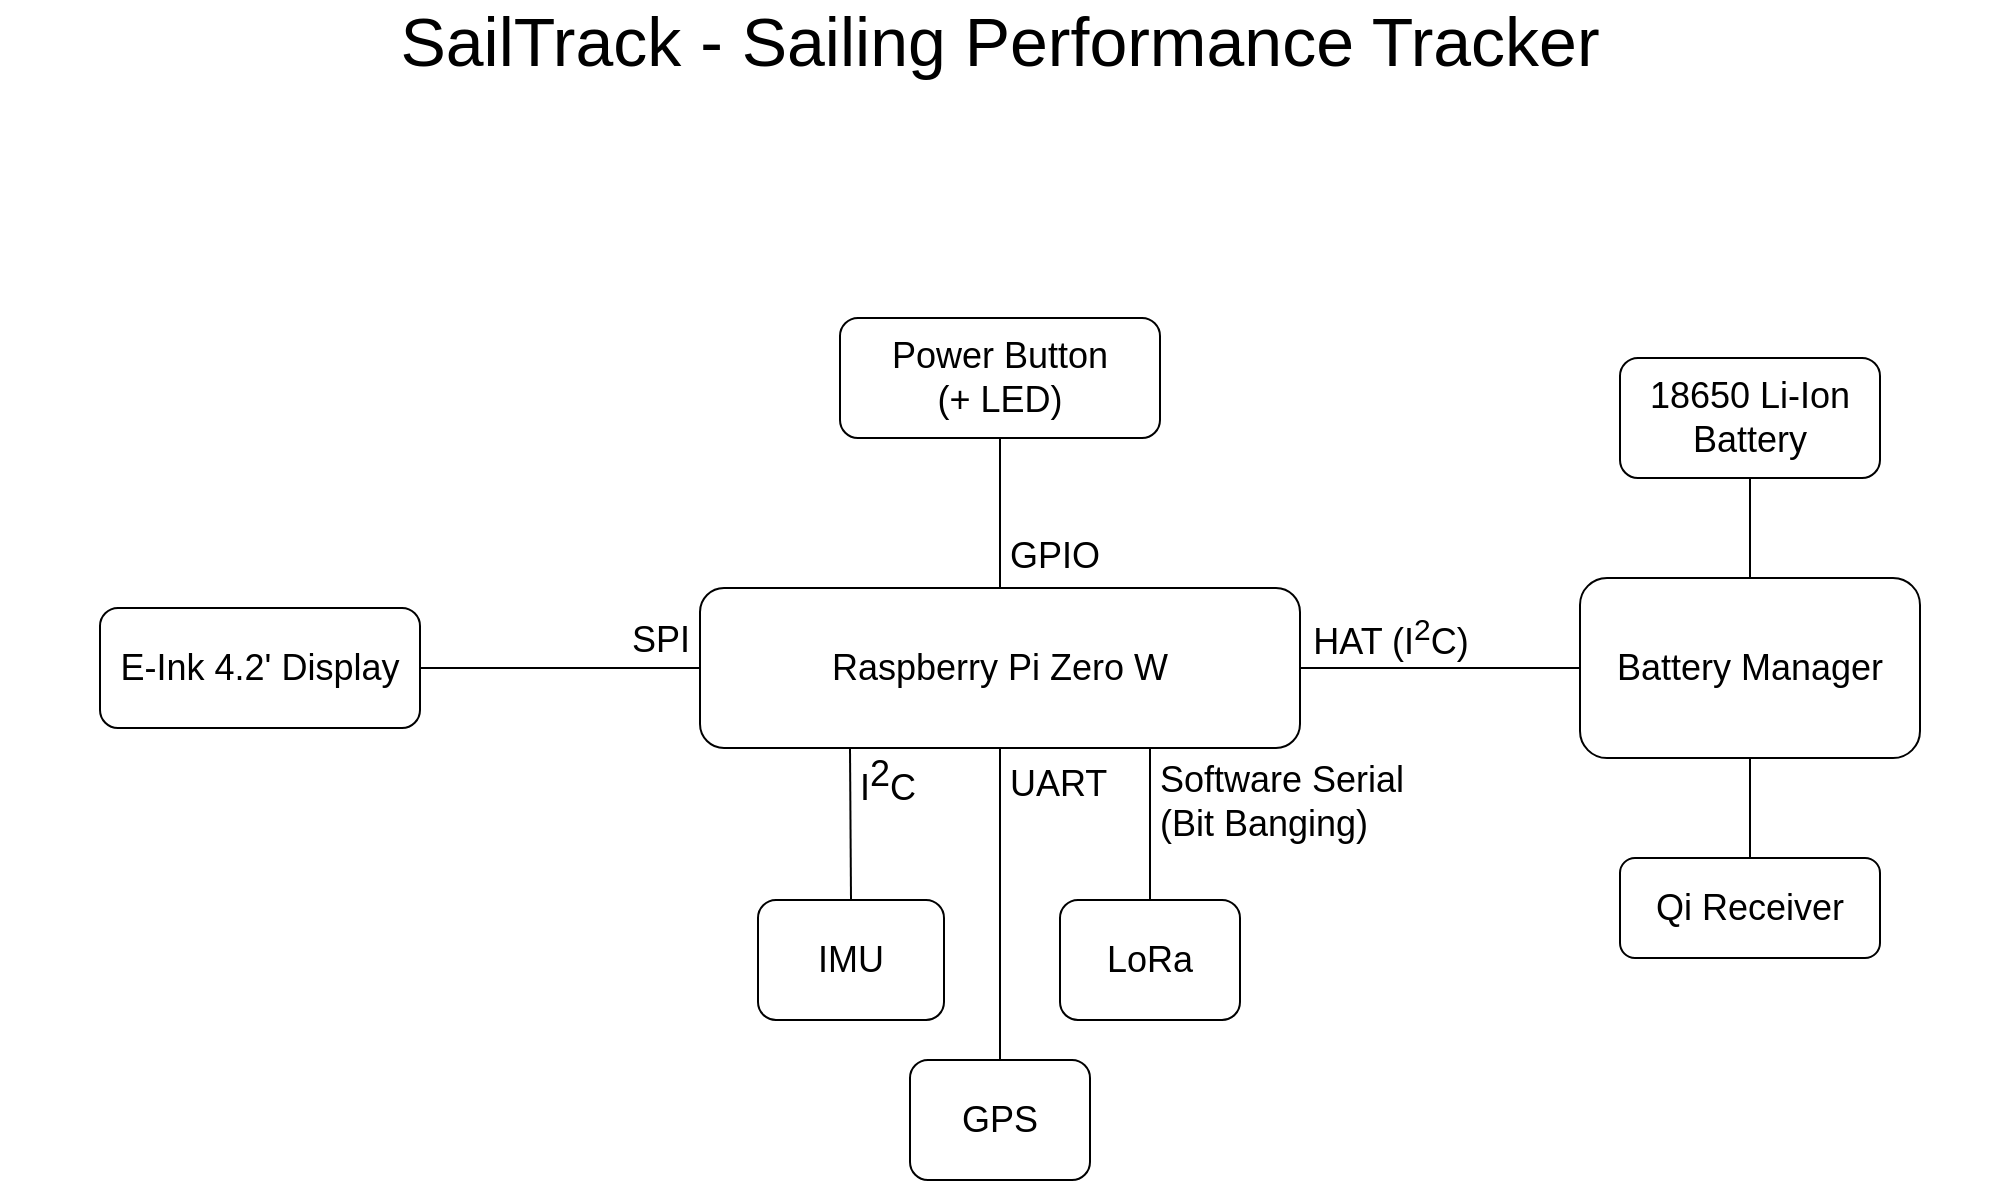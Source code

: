 <mxfile version="13.7.6" type="github" pages="2">
  <diagram id="V4FTzWyZD4six6puE1jL" name="Block Scheme">
    <mxGraphModel dx="1186" dy="741" grid="1" gridSize="10" guides="1" tooltips="1" connect="1" arrows="1" fold="1" page="1" pageScale="1" pageWidth="1169" pageHeight="827" math="0" shadow="0">
      <root>
        <mxCell id="0" />
        <mxCell id="1" parent="0" />
        <mxCell id="_kuUMLCEP43ewe5qfL54-1" value="SailTrack - Sailing Performance Tracker" style="text;html=1;strokeColor=none;fillColor=none;align=center;verticalAlign=middle;whiteSpace=wrap;rounded=0;fontFamily=Helvetica;FType=g;fontStyle=0;fontSize=34;labelBorderColor=none;" parent="1" vertex="1">
          <mxGeometry x="80" y="40" width="1000" height="40" as="geometry" />
        </mxCell>
        <mxCell id="m0Zs0m2nP7xKabFZ2qHC-5" style="edgeStyle=orthogonalEdgeStyle;rounded=0;orthogonalLoop=1;jettySize=auto;html=1;exitX=1;exitY=0.5;exitDx=0;exitDy=0;entryX=0;entryY=0.5;entryDx=0;entryDy=0;endArrow=none;endFill=0;" parent="1" source="_kuUMLCEP43ewe5qfL54-2" target="m0Zs0m2nP7xKabFZ2qHC-1" edge="1">
          <mxGeometry relative="1" as="geometry" />
        </mxCell>
        <mxCell id="m0Zs0m2nP7xKabFZ2qHC-9" value="HAT (I&lt;sup&gt;2&lt;/sup&gt;C)" style="edgeLabel;html=1;align=center;verticalAlign=middle;resizable=0;points=[];fontSize=18;" parent="m0Zs0m2nP7xKabFZ2qHC-5" vertex="1" connectable="0">
          <mxGeometry x="-0.472" y="2" relative="1" as="geometry">
            <mxPoint x="7.53" y="-13" as="offset" />
          </mxGeometry>
        </mxCell>
        <mxCell id="_kuUMLCEP43ewe5qfL54-2" value="&lt;font style=&quot;font-size: 18px&quot;&gt;Raspberry Pi Zero W&lt;/font&gt;" style="rounded=1;whiteSpace=wrap;html=1;fontFamily=Helvetica;fontSize=18;align=center;" parent="1" vertex="1">
          <mxGeometry x="430" y="333" width="300" height="80" as="geometry" />
        </mxCell>
        <mxCell id="m0Zs0m2nP7xKabFZ2qHC-3" style="edgeStyle=orthogonalEdgeStyle;rounded=0;orthogonalLoop=1;jettySize=auto;html=1;exitX=0.5;exitY=1;exitDx=0;exitDy=0;entryX=0.5;entryY=0;entryDx=0;entryDy=0;endArrow=none;endFill=0;" parent="1" source="_kuUMLCEP43ewe5qfL54-5" target="m0Zs0m2nP7xKabFZ2qHC-1" edge="1">
          <mxGeometry relative="1" as="geometry" />
        </mxCell>
        <mxCell id="_kuUMLCEP43ewe5qfL54-5" value="&lt;font style=&quot;font-size: 18px&quot;&gt;18650 Li-Ion Battery&lt;/font&gt;" style="rounded=1;whiteSpace=wrap;html=1;fontFamily=Helvetica;fontSize=18;align=center;" parent="1" vertex="1">
          <mxGeometry x="890" y="218" width="130" height="60" as="geometry" />
        </mxCell>
        <mxCell id="_kuUMLCEP43ewe5qfL54-11" value="&lt;font style=&quot;font-size: 18px&quot;&gt;Qi Receiver&lt;/font&gt;" style="rounded=1;whiteSpace=wrap;html=1;fontFamily=Helvetica;fontSize=18;align=center;" parent="1" vertex="1">
          <mxGeometry x="890" y="468" width="130" height="50" as="geometry" />
        </mxCell>
        <mxCell id="_kuUMLCEP43ewe5qfL54-16" style="edgeStyle=orthogonalEdgeStyle;rounded=0;orthogonalLoop=1;jettySize=auto;html=1;exitX=0.5;exitY=1;exitDx=0;exitDy=0;endArrow=none;endFill=0;fontFamily=Helvetica;fontSize=18;" parent="1" source="_kuUMLCEP43ewe5qfL54-5" target="_kuUMLCEP43ewe5qfL54-5" edge="1">
          <mxGeometry relative="1" as="geometry" />
        </mxCell>
        <mxCell id="_kuUMLCEP43ewe5qfL54-26" style="edgeStyle=orthogonalEdgeStyle;rounded=0;orthogonalLoop=1;jettySize=auto;html=1;exitX=0.5;exitY=0;exitDx=0;exitDy=0;entryX=0.75;entryY=1;entryDx=0;entryDy=0;endArrow=none;endFill=0;fontFamily=Helvetica;fontSize=18;" parent="1" source="_kuUMLCEP43ewe5qfL54-25" target="_kuUMLCEP43ewe5qfL54-2" edge="1">
          <mxGeometry relative="1" as="geometry" />
        </mxCell>
        <mxCell id="_kuUMLCEP43ewe5qfL54-27" value="Software Serial&lt;br&gt;(Bit Banging)" style="edgeLabel;html=1;align=left;verticalAlign=middle;resizable=0;points=[];fontSize=18;fontFamily=Helvetica;" parent="_kuUMLCEP43ewe5qfL54-26" vertex="1" connectable="0">
          <mxGeometry x="0.231" y="-1" relative="1" as="geometry">
            <mxPoint x="2" y="-2" as="offset" />
          </mxGeometry>
        </mxCell>
        <mxCell id="_kuUMLCEP43ewe5qfL54-25" value="&lt;font style=&quot;font-size: 18px&quot;&gt;LoRa&lt;/font&gt;" style="rounded=1;whiteSpace=wrap;html=1;fontFamily=Helvetica;fontSize=18;align=center;" parent="1" vertex="1">
          <mxGeometry x="610" y="489" width="90" height="60" as="geometry" />
        </mxCell>
        <mxCell id="_kuUMLCEP43ewe5qfL54-29" style="edgeStyle=orthogonalEdgeStyle;rounded=0;orthogonalLoop=1;jettySize=auto;html=1;exitX=0.5;exitY=0;exitDx=0;exitDy=0;entryX=0.5;entryY=1;entryDx=0;entryDy=0;endArrow=none;endFill=0;fontFamily=Helvetica;fontSize=18;" parent="1" source="_kuUMLCEP43ewe5qfL54-28" target="_kuUMLCEP43ewe5qfL54-2" edge="1">
          <mxGeometry relative="1" as="geometry" />
        </mxCell>
        <mxCell id="_kuUMLCEP43ewe5qfL54-30" value="UART" style="edgeLabel;html=1;align=left;verticalAlign=middle;resizable=0;points=[];fontSize=18;fontFamily=Helvetica;" parent="_kuUMLCEP43ewe5qfL54-29" vertex="1" connectable="0">
          <mxGeometry x="0.69" y="2" relative="1" as="geometry">
            <mxPoint x="5" y="-6" as="offset" />
          </mxGeometry>
        </mxCell>
        <mxCell id="_kuUMLCEP43ewe5qfL54-28" value="&lt;font style=&quot;font-size: 18px&quot;&gt;GPS&lt;/font&gt;" style="rounded=1;whiteSpace=wrap;html=1;fontFamily=Helvetica;fontSize=18;align=center;" parent="1" vertex="1">
          <mxGeometry x="535" y="569" width="90" height="60" as="geometry" />
        </mxCell>
        <mxCell id="_kuUMLCEP43ewe5qfL54-33" style="edgeStyle=orthogonalEdgeStyle;rounded=0;orthogonalLoop=1;jettySize=auto;html=1;exitX=1;exitY=0.5;exitDx=0;exitDy=0;endArrow=none;endFill=0;fontFamily=Helvetica;fontSize=18;entryX=0;entryY=0.5;entryDx=0;entryDy=0;" parent="1" source="_kuUMLCEP43ewe5qfL54-31" target="_kuUMLCEP43ewe5qfL54-2" edge="1">
          <mxGeometry relative="1" as="geometry">
            <mxPoint x="390" y="409" as="targetPoint" />
          </mxGeometry>
        </mxCell>
        <mxCell id="_kuUMLCEP43ewe5qfL54-35" value="SPI" style="edgeLabel;html=1;align=center;verticalAlign=middle;resizable=0;points=[];fontSize=18;fontFamily=Helvetica;" parent="_kuUMLCEP43ewe5qfL54-33" vertex="1" connectable="0">
          <mxGeometry x="-0.231" y="-2" relative="1" as="geometry">
            <mxPoint x="66" y="-16" as="offset" />
          </mxGeometry>
        </mxCell>
        <mxCell id="_kuUMLCEP43ewe5qfL54-31" value="&lt;font style=&quot;font-size: 18px&quot;&gt;E-Ink 4.2&#39; Display&lt;br&gt;&lt;/font&gt;" style="rounded=1;whiteSpace=wrap;html=1;fontFamily=Helvetica;fontSize=18;align=center;" parent="1" vertex="1">
          <mxGeometry x="130" y="343" width="160" height="60" as="geometry" />
        </mxCell>
        <mxCell id="RB5By_EOV244bR9bT9yz-2" style="edgeStyle=orthogonalEdgeStyle;rounded=0;orthogonalLoop=1;jettySize=auto;html=1;exitX=0.5;exitY=0;exitDx=0;exitDy=0;entryX=0.25;entryY=1;entryDx=0;entryDy=0;endArrow=none;endFill=0;" parent="1" source="_kuUMLCEP43ewe5qfL54-36" target="_kuUMLCEP43ewe5qfL54-2" edge="1">
          <mxGeometry relative="1" as="geometry">
            <Array as="points">
              <mxPoint x="505" y="489" />
            </Array>
          </mxGeometry>
        </mxCell>
        <mxCell id="RB5By_EOV244bR9bT9yz-4" value="&lt;font style=&quot;font-size: 18px;&quot;&gt;I&lt;sup style=&quot;font-size: 18px;&quot;&gt;2&lt;/sup&gt;C&lt;/font&gt;" style="edgeLabel;html=1;align=left;verticalAlign=middle;resizable=0;points=[];fontSize=18;" parent="RB5By_EOV244bR9bT9yz-2" vertex="1" connectable="0">
          <mxGeometry x="0.132" y="3" relative="1" as="geometry">
            <mxPoint x="6.28" y="-16.02" as="offset" />
          </mxGeometry>
        </mxCell>
        <mxCell id="_kuUMLCEP43ewe5qfL54-36" value="&lt;font style=&quot;font-size: 18px&quot;&gt;IMU&lt;/font&gt;" style="rounded=1;whiteSpace=wrap;html=1;fontFamily=Helvetica;fontSize=18;align=center;" parent="1" vertex="1">
          <mxGeometry x="459" y="489" width="93" height="60" as="geometry" />
        </mxCell>
        <mxCell id="m0Zs0m2nP7xKabFZ2qHC-7" style="edgeStyle=orthogonalEdgeStyle;rounded=0;orthogonalLoop=1;jettySize=auto;html=1;exitX=0.5;exitY=1;exitDx=0;exitDy=0;entryX=0.5;entryY=0;entryDx=0;entryDy=0;endArrow=none;endFill=0;" parent="1" source="_kuUMLCEP43ewe5qfL54-45" target="_kuUMLCEP43ewe5qfL54-2" edge="1">
          <mxGeometry relative="1" as="geometry" />
        </mxCell>
        <mxCell id="m0Zs0m2nP7xKabFZ2qHC-8" value="GPIO" style="edgeLabel;html=1;align=left;verticalAlign=middle;resizable=0;points=[];fontSize=18;" parent="m0Zs0m2nP7xKabFZ2qHC-7" vertex="1" connectable="0">
          <mxGeometry x="-0.539" y="-2" relative="1" as="geometry">
            <mxPoint x="5" y="41.35" as="offset" />
          </mxGeometry>
        </mxCell>
        <mxCell id="_kuUMLCEP43ewe5qfL54-45" value="&lt;font style=&quot;font-size: 18px&quot;&gt;Power Button&lt;br&gt;(+ LED)&lt;/font&gt;" style="rounded=1;whiteSpace=wrap;html=1;fontFamily=Helvetica;fontSize=18;align=center;" parent="1" vertex="1">
          <mxGeometry x="500" y="198" width="160" height="60" as="geometry" />
        </mxCell>
        <mxCell id="m0Zs0m2nP7xKabFZ2qHC-6" style="edgeStyle=orthogonalEdgeStyle;rounded=0;orthogonalLoop=1;jettySize=auto;html=1;exitX=0.5;exitY=1;exitDx=0;exitDy=0;entryX=0.5;entryY=0;entryDx=0;entryDy=0;endArrow=none;endFill=0;" parent="1" source="m0Zs0m2nP7xKabFZ2qHC-1" target="_kuUMLCEP43ewe5qfL54-11" edge="1">
          <mxGeometry relative="1" as="geometry" />
        </mxCell>
        <mxCell id="m0Zs0m2nP7xKabFZ2qHC-1" value="&lt;font style=&quot;font-size: 18px&quot;&gt;Battery Manager&lt;br&gt;&lt;/font&gt;" style="rounded=1;whiteSpace=wrap;html=1;fontFamily=Helvetica;fontSize=18;align=center;" parent="1" vertex="1">
          <mxGeometry x="870" y="328" width="170" height="90" as="geometry" />
        </mxCell>
      </root>
    </mxGraphModel>
  </diagram>
  <diagram id="g20sDvktE_r00n4ZqlQJ" name="BOM">
    <mxGraphModel dx="1186" dy="741" grid="1" gridSize="10" guides="1" tooltips="1" connect="1" arrows="1" fold="1" page="1" pageScale="1" pageWidth="1169" pageHeight="827" math="0" shadow="0">
      <root>
        <mxCell id="J0wIaJuEciS36xcbJnE0-0" />
        <mxCell id="J0wIaJuEciS36xcbJnE0-1" parent="J0wIaJuEciS36xcbJnE0-0" />
        <mxCell id="zVRxYPOZLo6mRkJVQPG_-0" value="Bill Of Materials" style="text;html=1;strokeColor=none;fillColor=none;align=left;verticalAlign=middle;whiteSpace=wrap;rounded=0;fontFamily=Helvetica;FType=g;fontStyle=0;fontSize=34;labelBorderColor=none;" parent="J0wIaJuEciS36xcbJnE0-1" vertex="1">
          <mxGeometry x="80" y="40" width="1000" height="40" as="geometry" />
        </mxCell>
        <mxCell id="swTAbGG_jr6sJvMOWJmU-0" value="" style="shape=table;html=1;whiteSpace=wrap;startSize=0;container=1;collapsible=0;childLayout=tableLayout;align=left;" vertex="1" parent="J0wIaJuEciS36xcbJnE0-1">
          <mxGeometry x="80" y="90" width="400" height="300" as="geometry" />
        </mxCell>
        <mxCell id="swTAbGG_jr6sJvMOWJmU-1" value="" style="shape=partialRectangle;html=1;whiteSpace=wrap;collapsible=0;dropTarget=0;pointerEvents=0;fillColor=none;top=0;left=0;bottom=0;right=0;points=[[0,0.5],[1,0.5]];portConstraint=eastwest;" vertex="1" parent="swTAbGG_jr6sJvMOWJmU-0">
          <mxGeometry width="400" height="30" as="geometry" />
        </mxCell>
        <mxCell id="swTAbGG_jr6sJvMOWJmU-13" value="Item" style="shape=partialRectangle;html=1;whiteSpace=wrap;connectable=0;fillColor=none;top=0;left=0;bottom=0;right=0;overflow=hidden;align=left;fontStyle=0;fontSize=14;labelBackgroundColor=#ffffff;verticalAlign=middle;spacingLeft=8;" vertex="1" parent="swTAbGG_jr6sJvMOWJmU-1">
          <mxGeometry width="200" height="30" as="geometry" />
        </mxCell>
        <mxCell id="stU41vpISu0B3aDedvye-0" value="Link" style="shape=partialRectangle;html=1;whiteSpace=wrap;connectable=0;fillColor=none;top=0;left=0;bottom=0;right=0;overflow=hidden;align=left;fontStyle=0;fontSize=14;labelBackgroundColor=#ffffff;verticalAlign=middle;spacingLeft=8;" vertex="1" parent="swTAbGG_jr6sJvMOWJmU-1">
          <mxGeometry x="200" width="200" height="30" as="geometry" />
        </mxCell>
        <mxCell id="f6GGmmSEp0erdpaBIMSD-3" style="shape=partialRectangle;html=1;whiteSpace=wrap;collapsible=0;dropTarget=0;pointerEvents=0;fillColor=none;top=0;left=0;bottom=0;right=0;points=[[0,0.5],[1,0.5]];portConstraint=eastwest;" vertex="1" parent="swTAbGG_jr6sJvMOWJmU-0">
          <mxGeometry y="30" width="400" height="30" as="geometry" />
        </mxCell>
        <mxCell id="f6GGmmSEp0erdpaBIMSD-4" value="Raspberry Pi Zero W" style="shape=partialRectangle;html=1;whiteSpace=wrap;connectable=0;fillColor=none;top=0;left=0;bottom=0;right=0;overflow=hidden;align=left;fontStyle=0;fontSize=14;labelBackgroundColor=#ffffff;verticalAlign=middle;spacingLeft=8;" vertex="1" parent="f6GGmmSEp0erdpaBIMSD-3">
          <mxGeometry width="200" height="30" as="geometry" />
        </mxCell>
        <mxCell id="f6GGmmSEp0erdpaBIMSD-5" value="&lt;a href=&quot;https://www.amazon.it/Raspberry-Pi%C2%AE-Zero-WH-512/dp/B07C7FHJDX/ref=sr_1_7?__mk_it_IT=%C3%85M%C3%85%C5%BD%C3%95%C3%91&amp;amp;dchild=1&amp;amp;keywords=raspberry+pi+zero+w&amp;amp;qid=1601373645&amp;amp;quartzVehicle=3443-1379&amp;amp;replacementKeywords=raspberry+pi+w&amp;amp;sr=8-7&quot;&gt;Amazon&lt;/a&gt;" style="shape=partialRectangle;html=1;whiteSpace=wrap;connectable=0;fillColor=none;top=0;left=0;bottom=0;right=0;overflow=hidden;align=left;fontStyle=0;fontSize=14;labelBackgroundColor=#ffffff;verticalAlign=middle;spacingLeft=8;" vertex="1" parent="f6GGmmSEp0erdpaBIMSD-3">
          <mxGeometry x="200" width="200" height="30" as="geometry" />
        </mxCell>
        <mxCell id="swTAbGG_jr6sJvMOWJmU-5" value="" style="shape=partialRectangle;html=1;whiteSpace=wrap;collapsible=0;dropTarget=0;pointerEvents=0;fillColor=none;top=0;left=0;bottom=0;right=0;points=[[0,0.5],[1,0.5]];portConstraint=eastwest;" vertex="1" parent="swTAbGG_jr6sJvMOWJmU-0">
          <mxGeometry y="60" width="400" height="30" as="geometry" />
        </mxCell>
        <mxCell id="swTAbGG_jr6sJvMOWJmU-14" value="E-Ink 4.2&#39; Display" style="shape=partialRectangle;html=1;whiteSpace=wrap;connectable=0;fillColor=none;top=0;left=0;bottom=0;right=0;overflow=hidden;fontSize=14;align=left;verticalAlign=middle;spacingLeft=8;" vertex="1" parent="swTAbGG_jr6sJvMOWJmU-5">
          <mxGeometry width="200" height="30" as="geometry" />
        </mxCell>
        <mxCell id="stU41vpISu0B3aDedvye-1" value="&lt;a href=&quot;https://www.amazon.it/Waveshare-Resolution-Electronic-Interface-Raspberry/dp/B0751J99PS/ref=sr_1_3_sspa?__mk_it_IT=%C3%85M%C3%85%C5%BD%C3%95%C3%91&amp;amp;dchild=1&amp;amp;keywords=e+ink+display&amp;amp;qid=1601373360&amp;amp;sr=8-3-spons&amp;amp;psc=1&amp;amp;smid=A9VM8DGMD224G&amp;amp;spLa=ZW5jcnlwdGVkUXVhbGlmaWVyPUEzMVZVNllZNTFOWVZEJmVuY3J5cHRlZElkPUEwOTc4NTUzSzc1VjM2QkhZWEFUJmVuY3J5cHRlZEFkSWQ9QTA1MTU0NzEzM1BITUxRMFNKRDQ1JndpZGdldE5hbWU9c3BfYXRmJmFjdGlvbj1jbGlja1JlZGlyZWN0JmRvTm90TG9nQ2xpY2s9dHJ1ZQ==&quot;&gt;Amazon&lt;/a&gt;" style="shape=partialRectangle;html=1;whiteSpace=wrap;connectable=0;fillColor=none;top=0;left=0;bottom=0;right=0;overflow=hidden;fontSize=14;align=left;verticalAlign=middle;spacingLeft=8;" vertex="1" parent="swTAbGG_jr6sJvMOWJmU-5">
          <mxGeometry x="200" width="200" height="30" as="geometry" />
        </mxCell>
        <mxCell id="swTAbGG_jr6sJvMOWJmU-9" value="" style="shape=partialRectangle;html=1;whiteSpace=wrap;collapsible=0;dropTarget=0;pointerEvents=0;fillColor=none;top=0;left=0;bottom=0;right=0;points=[[0,0.5],[1,0.5]];portConstraint=eastwest;" vertex="1" parent="swTAbGG_jr6sJvMOWJmU-0">
          <mxGeometry y="90" width="400" height="30" as="geometry" />
        </mxCell>
        <mxCell id="swTAbGG_jr6sJvMOWJmU-15" value="Power Button (+ LED)" style="shape=partialRectangle;html=1;whiteSpace=wrap;connectable=0;fillColor=none;top=0;left=0;bottom=0;right=0;overflow=hidden;fontSize=14;align=left;verticalAlign=middle;spacingLeft=8;" vertex="1" parent="swTAbGG_jr6sJvMOWJmU-9">
          <mxGeometry width="200" height="30" as="geometry" />
        </mxCell>
        <mxCell id="stU41vpISu0B3aDedvye-2" value="&lt;a href=&quot;https://www.amazon.it/Larcele-Impermeabile-Momentaneo-Automatico-JSANKG-02/dp/B075ZRDMTX/ref=sr_1_16?__mk_it_IT=%C3%85M%C3%85%C5%BD%C3%95%C3%91&amp;amp;dchild=1&amp;amp;keywords=pulsante+impermeabile&amp;amp;qid=1601373789&amp;amp;sr=8-16&quot;&gt;Amazon&lt;/a&gt;" style="shape=partialRectangle;html=1;whiteSpace=wrap;connectable=0;fillColor=none;top=0;left=0;bottom=0;right=0;overflow=hidden;fontSize=14;align=left;verticalAlign=middle;spacingLeft=8;" vertex="1" parent="swTAbGG_jr6sJvMOWJmU-9">
          <mxGeometry x="200" width="200" height="30" as="geometry" />
        </mxCell>
        <mxCell id="n21u5j1O_73HzfMrI5Ei-0" style="shape=partialRectangle;html=1;whiteSpace=wrap;collapsible=0;dropTarget=0;pointerEvents=0;fillColor=none;top=0;left=0;bottom=0;right=0;points=[[0,0.5],[1,0.5]];portConstraint=eastwest;" vertex="1" parent="swTAbGG_jr6sJvMOWJmU-0">
          <mxGeometry y="120" width="400" height="30" as="geometry" />
        </mxCell>
        <mxCell id="n21u5j1O_73HzfMrI5Ei-1" value="18650 Li-Ion Battery" style="shape=partialRectangle;html=1;whiteSpace=wrap;connectable=0;fillColor=none;top=0;left=0;bottom=0;right=0;overflow=hidden;fontSize=14;align=left;verticalAlign=middle;spacingLeft=8;" vertex="1" parent="n21u5j1O_73HzfMrI5Ei-0">
          <mxGeometry width="200" height="30" as="geometry" />
        </mxCell>
        <mxCell id="n21u5j1O_73HzfMrI5Ei-2" value="&lt;a href=&quot;https://it.banggood.com/2PCS-MECO-3_7v-4000mAh-Protected-Rechargeable-18650-Li-ion-Battery-p-992718.html?rmmds=search&amp;amp;cur_warehouse=CN&quot;&gt;Banggood&lt;/a&gt;" style="shape=partialRectangle;html=1;whiteSpace=wrap;connectable=0;fillColor=none;top=0;left=0;bottom=0;right=0;overflow=hidden;fontSize=14;align=left;verticalAlign=middle;spacingLeft=8;" vertex="1" parent="n21u5j1O_73HzfMrI5Ei-0">
          <mxGeometry x="200" width="200" height="30" as="geometry" />
        </mxCell>
        <mxCell id="n21u5j1O_73HzfMrI5Ei-3" style="shape=partialRectangle;html=1;whiteSpace=wrap;collapsible=0;dropTarget=0;pointerEvents=0;fillColor=none;top=0;left=0;bottom=0;right=0;points=[[0,0.5],[1,0.5]];portConstraint=eastwest;" vertex="1" parent="swTAbGG_jr6sJvMOWJmU-0">
          <mxGeometry y="150" width="400" height="30" as="geometry" />
        </mxCell>
        <mxCell id="n21u5j1O_73HzfMrI5Ei-4" value="Battery Manager" style="shape=partialRectangle;html=1;whiteSpace=wrap;connectable=0;fillColor=none;top=0;left=0;bottom=0;right=0;overflow=hidden;fontSize=14;align=left;verticalAlign=middle;spacingLeft=8;" vertex="1" parent="n21u5j1O_73HzfMrI5Ei-3">
          <mxGeometry width="200" height="30" as="geometry" />
        </mxCell>
        <mxCell id="n21u5j1O_73HzfMrI5Ei-5" value="&lt;a href=&quot;https://www.sparkfun.com/products/13777&quot;&gt;Sparkfun&lt;/a&gt;" style="shape=partialRectangle;html=1;whiteSpace=wrap;connectable=0;fillColor=none;top=0;left=0;bottom=0;right=0;overflow=hidden;fontSize=14;align=left;verticalAlign=middle;spacingLeft=8;" vertex="1" parent="n21u5j1O_73HzfMrI5Ei-3">
          <mxGeometry x="200" width="200" height="30" as="geometry" />
        </mxCell>
        <mxCell id="BB5ZOmtGHmF22ndBnYlm-0" style="shape=partialRectangle;html=1;whiteSpace=wrap;collapsible=0;dropTarget=0;pointerEvents=0;fillColor=none;top=0;left=0;bottom=0;right=0;points=[[0,0.5],[1,0.5]];portConstraint=eastwest;" vertex="1" parent="swTAbGG_jr6sJvMOWJmU-0">
          <mxGeometry y="180" width="400" height="30" as="geometry" />
        </mxCell>
        <mxCell id="BB5ZOmtGHmF22ndBnYlm-1" value="Qi Receiver" style="shape=partialRectangle;html=1;whiteSpace=wrap;connectable=0;fillColor=none;top=0;left=0;bottom=0;right=0;overflow=hidden;fontSize=14;align=left;verticalAlign=middle;spacingLeft=8;" vertex="1" parent="BB5ZOmtGHmF22ndBnYlm-0">
          <mxGeometry width="200" height="30" as="geometry" />
        </mxCell>
        <mxCell id="BB5ZOmtGHmF22ndBnYlm-2" value="&lt;a href=&quot;https://www.amazon.it/ZXK-Universale-Caricabatterie-Ricevitore-Cellulare/dp/B01E15W6MO/ref=sr_1_15?__mk_it_IT=%C3%85M%C3%85%C5%BD%C3%95%C3%91&amp;amp;dchild=1&amp;amp;keywords=ricevitore+qi&amp;amp;qid=1601374405&amp;amp;sr=8-15&quot;&gt;Amazon&lt;/a&gt;" style="shape=partialRectangle;html=1;whiteSpace=wrap;connectable=0;fillColor=none;top=0;left=0;bottom=0;right=0;overflow=hidden;fontSize=14;align=left;verticalAlign=middle;spacingLeft=8;" vertex="1" parent="BB5ZOmtGHmF22ndBnYlm-0">
          <mxGeometry x="200" width="200" height="30" as="geometry" />
        </mxCell>
        <mxCell id="624UGNo4qDC2qYEoEb8o-0" style="shape=partialRectangle;html=1;whiteSpace=wrap;collapsible=0;dropTarget=0;pointerEvents=0;fillColor=none;top=0;left=0;bottom=0;right=0;points=[[0,0.5],[1,0.5]];portConstraint=eastwest;" vertex="1" parent="swTAbGG_jr6sJvMOWJmU-0">
          <mxGeometry y="210" width="400" height="30" as="geometry" />
        </mxCell>
        <mxCell id="624UGNo4qDC2qYEoEb8o-1" value="LoRa" style="shape=partialRectangle;html=1;whiteSpace=wrap;connectable=0;fillColor=none;top=0;left=0;bottom=0;right=0;overflow=hidden;fontSize=14;align=left;verticalAlign=middle;spacingLeft=8;" vertex="1" parent="624UGNo4qDC2qYEoEb8o-0">
          <mxGeometry width="200" height="30" as="geometry" />
        </mxCell>
        <mxCell id="624UGNo4qDC2qYEoEb8o-2" value="&lt;a href=&quot;https://www.amazon.it/OSOYOO-Wireless-Ricevitore-Compatibile-Microcomputer/dp/B07TK6R4H8/ref=sr_1_15?__mk_it_IT=%C3%85M%C3%85%C5%BD%C3%95%C3%91&amp;amp;dchild=1&amp;amp;keywords=modulo+lora&amp;amp;qid=1601374735&amp;amp;sr=8-15&quot;&gt;Amazon&lt;/a&gt;" style="shape=partialRectangle;html=1;whiteSpace=wrap;connectable=0;fillColor=none;top=0;left=0;bottom=0;right=0;overflow=hidden;fontSize=14;align=left;verticalAlign=middle;spacingLeft=8;" vertex="1" parent="624UGNo4qDC2qYEoEb8o-0">
          <mxGeometry x="200" width="200" height="30" as="geometry" />
        </mxCell>
        <mxCell id="iNiHy7CDCkzqraGHz1Gg-0" style="shape=partialRectangle;html=1;whiteSpace=wrap;collapsible=0;dropTarget=0;pointerEvents=0;fillColor=none;top=0;left=0;bottom=0;right=0;points=[[0,0.5],[1,0.5]];portConstraint=eastwest;" vertex="1" parent="swTAbGG_jr6sJvMOWJmU-0">
          <mxGeometry y="240" width="400" height="30" as="geometry" />
        </mxCell>
        <mxCell id="iNiHy7CDCkzqraGHz1Gg-1" value="GPS" style="shape=partialRectangle;html=1;whiteSpace=wrap;connectable=0;fillColor=none;top=0;left=0;bottom=0;right=0;overflow=hidden;fontSize=14;align=left;verticalAlign=middle;spacingLeft=8;" vertex="1" parent="iNiHy7CDCkzqraGHz1Gg-0">
          <mxGeometry width="200" height="30" as="geometry" />
        </mxCell>
        <mxCell id="iNiHy7CDCkzqraGHz1Gg-2" value="&lt;a href=&quot;https://www.adafruit.com/product/746&quot;&gt;Adafruit&lt;/a&gt;" style="shape=partialRectangle;html=1;whiteSpace=wrap;connectable=0;fillColor=none;top=0;left=0;bottom=0;right=0;overflow=hidden;fontSize=14;align=left;verticalAlign=middle;spacingLeft=8;" vertex="1" parent="iNiHy7CDCkzqraGHz1Gg-0">
          <mxGeometry x="200" width="200" height="30" as="geometry" />
        </mxCell>
        <mxCell id="iNiHy7CDCkzqraGHz1Gg-3" style="shape=partialRectangle;html=1;whiteSpace=wrap;collapsible=0;dropTarget=0;pointerEvents=0;fillColor=none;top=0;left=0;bottom=0;right=0;points=[[0,0.5],[1,0.5]];portConstraint=eastwest;" vertex="1" parent="swTAbGG_jr6sJvMOWJmU-0">
          <mxGeometry y="270" width="400" height="30" as="geometry" />
        </mxCell>
        <mxCell id="iNiHy7CDCkzqraGHz1Gg-4" value="IMU" style="shape=partialRectangle;html=1;whiteSpace=wrap;connectable=0;fillColor=none;top=0;left=0;bottom=0;right=0;overflow=hidden;fontSize=14;align=left;verticalAlign=middle;spacingLeft=8;" vertex="1" parent="iNiHy7CDCkzqraGHz1Gg-3">
          <mxGeometry width="200" height="30" as="geometry" />
        </mxCell>
        <mxCell id="iNiHy7CDCkzqraGHz1Gg-5" value="&lt;a href=&quot;https://www.adafruit.com/product/2472&quot;&gt;Adafruit&lt;/a&gt;" style="shape=partialRectangle;html=1;whiteSpace=wrap;connectable=0;fillColor=none;top=0;left=0;bottom=0;right=0;overflow=hidden;fontSize=14;align=left;verticalAlign=middle;spacingLeft=8;" vertex="1" parent="iNiHy7CDCkzqraGHz1Gg-3">
          <mxGeometry x="200" width="200" height="30" as="geometry" />
        </mxCell>
      </root>
    </mxGraphModel>
  </diagram>
</mxfile>
